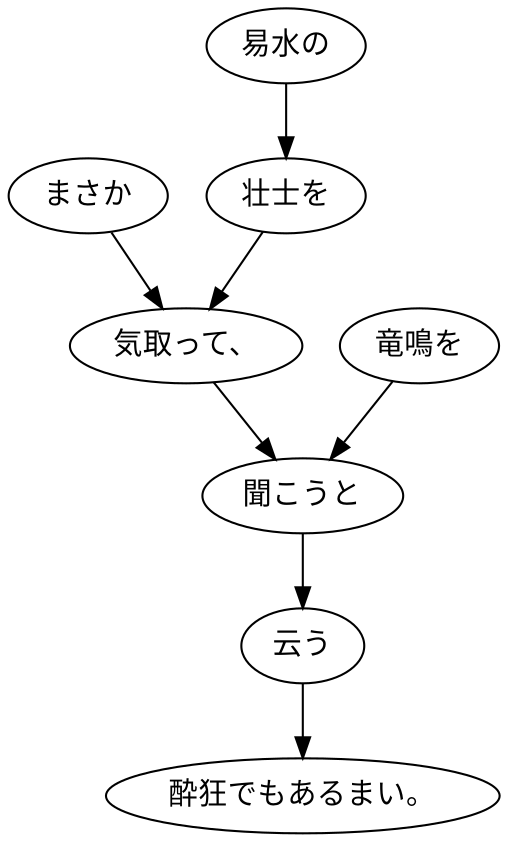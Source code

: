 digraph graph3285 {
	node0 [label="まさか"];
	node1 [label="易水の"];
	node2 [label="壮士を"];
	node3 [label="気取って、"];
	node4 [label="竜鳴を"];
	node5 [label="聞こうと"];
	node6 [label="云う"];
	node7 [label="酔狂でもあるまい。"];
	node0 -> node3;
	node1 -> node2;
	node2 -> node3;
	node3 -> node5;
	node4 -> node5;
	node5 -> node6;
	node6 -> node7;
}

